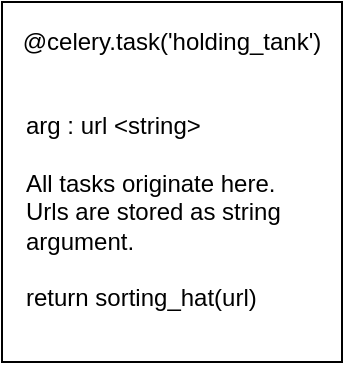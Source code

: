 <mxfile version="11.1.4" type="github"><diagram id="xZCktXpDdp5cERAZTjFm" name="Page-1"><mxGraphModel dx="1042" dy="609" grid="1" gridSize="10" guides="1" tooltips="1" connect="1" arrows="1" fold="1" page="1" pageScale="1" pageWidth="3000" pageHeight="3000" math="0" shadow="0"><root><mxCell id="0"/><mxCell id="1" parent="0"/><mxCell id="0cn4iw7Lp-HYE0rrEq1J-1" value="" style="rounded=0;whiteSpace=wrap;html=1;" vertex="1" parent="1"><mxGeometry x="150" y="100" width="170" height="180" as="geometry"/></mxCell><mxCell id="0cn4iw7Lp-HYE0rrEq1J-2" value="@celery.task('holding_tank')" style="text;html=1;strokeColor=none;fillColor=none;align=center;verticalAlign=middle;whiteSpace=wrap;rounded=0;" vertex="1" parent="1"><mxGeometry x="215" y="110" width="40" height="20" as="geometry"/></mxCell><mxCell id="0cn4iw7Lp-HYE0rrEq1J-3" value="arg : url &amp;lt;string&amp;gt;&lt;br&gt;&lt;br&gt;All tasks originate here. Urls are stored as string argument.&lt;br&gt;&lt;br&gt;return sorting_hat(url)" style="text;html=1;strokeColor=none;fillColor=none;align=left;verticalAlign=middle;whiteSpace=wrap;rounded=0;" vertex="1" parent="1"><mxGeometry x="160" y="140" width="150" height="130" as="geometry"/></mxCell></root></mxGraphModel></diagram></mxfile>